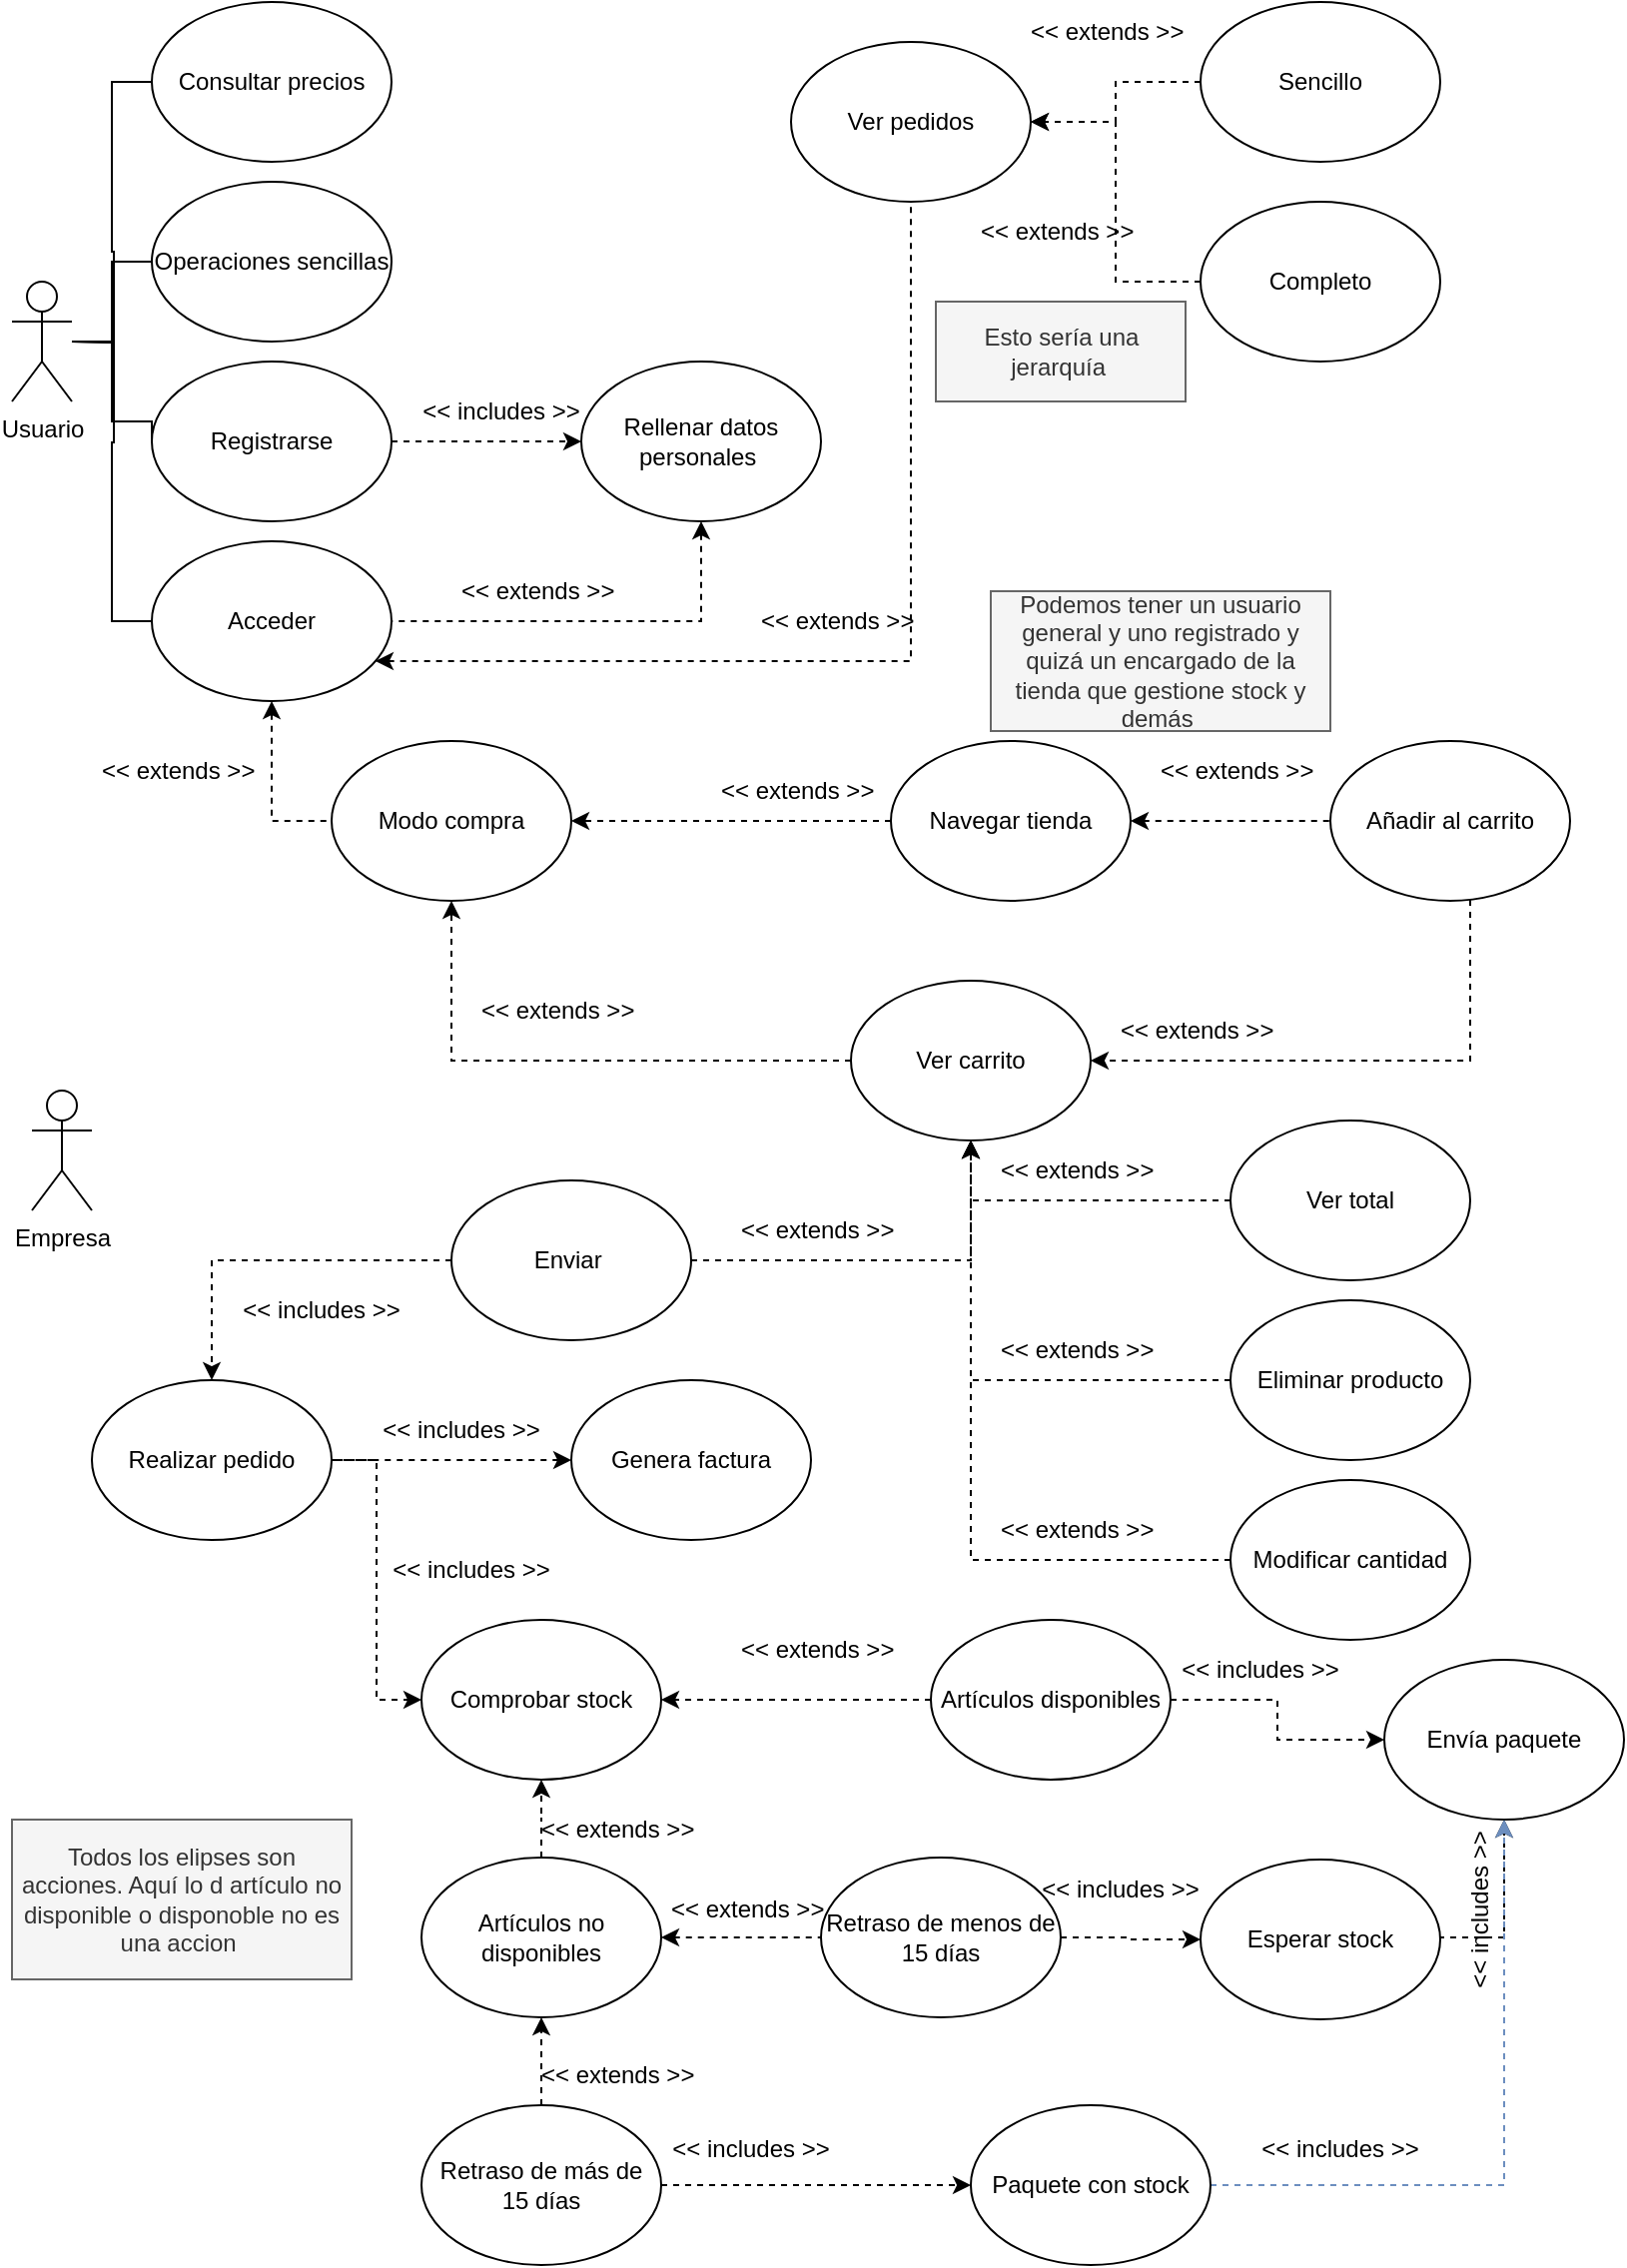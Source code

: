 <mxfile version="21.1.2" type="device">
  <diagram name="Página-1" id="OzpRXD1EmdtQhXwcK1QS">
    <mxGraphModel dx="1036" dy="614" grid="1" gridSize="10" guides="1" tooltips="1" connect="1" arrows="1" fold="1" page="1" pageScale="1" pageWidth="827" pageHeight="1169" math="0" shadow="0">
      <root>
        <mxCell id="0" />
        <mxCell id="1" parent="0" />
        <mxCell id="cZeaWPTal99HqgK56WmL-4" style="edgeStyle=orthogonalEdgeStyle;rounded=0;orthogonalLoop=1;jettySize=auto;html=1;entryX=0;entryY=0.5;entryDx=0;entryDy=0;endArrow=none;endFill=0;" parent="1" target="cZeaWPTal99HqgK56WmL-2" edge="1">
          <mxGeometry relative="1" as="geometry">
            <mxPoint x="50" y="180" as="sourcePoint" />
          </mxGeometry>
        </mxCell>
        <mxCell id="cZeaWPTal99HqgK56WmL-5" style="edgeStyle=orthogonalEdgeStyle;rounded=0;orthogonalLoop=1;jettySize=auto;html=1;endArrow=none;endFill=0;entryX=0;entryY=0.5;entryDx=0;entryDy=0;" parent="1" target="cZeaWPTal99HqgK56WmL-3" edge="1">
          <mxGeometry relative="1" as="geometry">
            <mxPoint x="50" y="180" as="sourcePoint" />
            <Array as="points">
              <mxPoint x="70" y="180" />
              <mxPoint x="70" y="220" />
              <mxPoint x="90" y="220" />
            </Array>
          </mxGeometry>
        </mxCell>
        <mxCell id="cZeaWPTal99HqgK56WmL-18" style="edgeStyle=orthogonalEdgeStyle;rounded=0;orthogonalLoop=1;jettySize=auto;html=1;entryX=0;entryY=0.5;entryDx=0;entryDy=0;endArrow=none;endFill=0;" parent="1" target="cZeaWPTal99HqgK56WmL-15" edge="1">
          <mxGeometry relative="1" as="geometry">
            <mxPoint x="50" y="180" as="sourcePoint" />
          </mxGeometry>
        </mxCell>
        <mxCell id="cZeaWPTal99HqgK56WmL-19" style="edgeStyle=orthogonalEdgeStyle;rounded=0;orthogonalLoop=1;jettySize=auto;html=1;entryX=0;entryY=0.5;entryDx=0;entryDy=0;endArrow=none;endFill=0;" parent="1" source="cZeaWPTal99HqgK56WmL-1" target="cZeaWPTal99HqgK56WmL-16" edge="1">
          <mxGeometry relative="1" as="geometry">
            <mxPoint x="90" y="420" as="sourcePoint" />
          </mxGeometry>
        </mxCell>
        <mxCell id="cZeaWPTal99HqgK56WmL-1" value="Usuario" style="shape=umlActor;verticalLabelPosition=bottom;verticalAlign=top;html=1;outlineConnect=0;" parent="1" vertex="1">
          <mxGeometry x="20" y="150" width="30" height="60" as="geometry" />
        </mxCell>
        <mxCell id="cZeaWPTal99HqgK56WmL-11" style="edgeStyle=orthogonalEdgeStyle;rounded=0;orthogonalLoop=1;jettySize=auto;html=1;entryX=0;entryY=0.5;entryDx=0;entryDy=0;dashed=1;endArrow=none;endFill=0;startArrow=classic;startFill=1;exitX=0.5;exitY=1;exitDx=0;exitDy=0;" parent="1" source="cZeaWPTal99HqgK56WmL-2" target="cZeaWPTal99HqgK56WmL-10" edge="1">
          <mxGeometry relative="1" as="geometry" />
        </mxCell>
        <mxCell id="G6HHq2mDdEM5TpxK9RC8-31" style="edgeStyle=orthogonalEdgeStyle;rounded=0;orthogonalLoop=1;jettySize=auto;html=1;dashed=1;startArrow=classic;startFill=1;endArrow=none;endFill=0;" parent="1" source="cZeaWPTal99HqgK56WmL-2" target="G6HHq2mDdEM5TpxK9RC8-30" edge="1">
          <mxGeometry relative="1" as="geometry">
            <Array as="points">
              <mxPoint x="470" y="340" />
            </Array>
          </mxGeometry>
        </mxCell>
        <mxCell id="cZeaWPTal99HqgK56WmL-2" value="Acceder" style="ellipse;whiteSpace=wrap;html=1;" parent="1" vertex="1">
          <mxGeometry x="90" y="280" width="120" height="80" as="geometry" />
        </mxCell>
        <mxCell id="cZeaWPTal99HqgK56WmL-7" style="edgeStyle=orthogonalEdgeStyle;rounded=0;orthogonalLoop=1;jettySize=auto;html=1;entryX=0;entryY=0.5;entryDx=0;entryDy=0;dashed=1;" parent="1" source="cZeaWPTal99HqgK56WmL-3" target="cZeaWPTal99HqgK56WmL-6" edge="1">
          <mxGeometry relative="1" as="geometry" />
        </mxCell>
        <mxCell id="cZeaWPTal99HqgK56WmL-3" value="Registrarse" style="ellipse;whiteSpace=wrap;html=1;" parent="1" vertex="1">
          <mxGeometry x="90" y="190" width="120" height="80" as="geometry" />
        </mxCell>
        <mxCell id="cZeaWPTal99HqgK56WmL-13" style="edgeStyle=orthogonalEdgeStyle;rounded=0;orthogonalLoop=1;jettySize=auto;html=1;entryX=1;entryY=0.5;entryDx=0;entryDy=0;endArrow=none;endFill=0;startArrow=classic;startFill=1;dashed=1;" parent="1" source="cZeaWPTal99HqgK56WmL-6" target="cZeaWPTal99HqgK56WmL-2" edge="1">
          <mxGeometry relative="1" as="geometry">
            <Array as="points">
              <mxPoint x="365" y="320" />
            </Array>
          </mxGeometry>
        </mxCell>
        <mxCell id="cZeaWPTal99HqgK56WmL-6" value="Rellenar datos personales&amp;nbsp;" style="ellipse;whiteSpace=wrap;html=1;" parent="1" vertex="1">
          <mxGeometry x="305" y="190" width="120" height="80" as="geometry" />
        </mxCell>
        <mxCell id="cZeaWPTal99HqgK56WmL-9" value="&amp;lt;&amp;lt; includes &amp;gt;&amp;gt;" style="text;html=1;strokeColor=none;fillColor=none;align=center;verticalAlign=middle;whiteSpace=wrap;rounded=0;" parent="1" vertex="1">
          <mxGeometry x="210" y="200" width="110" height="30" as="geometry" />
        </mxCell>
        <mxCell id="cZeaWPTal99HqgK56WmL-10" value="Modo compra" style="ellipse;whiteSpace=wrap;html=1;" parent="1" vertex="1">
          <mxGeometry x="180" y="380" width="120" height="80" as="geometry" />
        </mxCell>
        <mxCell id="cZeaWPTal99HqgK56WmL-12" value="&amp;lt;&amp;lt; extends &amp;gt;&amp;gt;&amp;nbsp;" style="text;html=1;strokeColor=none;fillColor=none;align=center;verticalAlign=middle;whiteSpace=wrap;rounded=0;" parent="1" vertex="1">
          <mxGeometry x="60" y="380" width="90" height="30" as="geometry" />
        </mxCell>
        <mxCell id="cZeaWPTal99HqgK56WmL-14" value="&amp;lt;&amp;lt; extends &amp;gt;&amp;gt;&amp;nbsp;" style="text;html=1;strokeColor=none;fillColor=none;align=center;verticalAlign=middle;whiteSpace=wrap;rounded=0;" parent="1" vertex="1">
          <mxGeometry x="240" y="290" width="90" height="30" as="geometry" />
        </mxCell>
        <mxCell id="cZeaWPTal99HqgK56WmL-15" value="Consultar precios" style="ellipse;whiteSpace=wrap;html=1;" parent="1" vertex="1">
          <mxGeometry x="90" y="10" width="120" height="80" as="geometry" />
        </mxCell>
        <mxCell id="cZeaWPTal99HqgK56WmL-16" value="Operaciones sencillas" style="ellipse;whiteSpace=wrap;html=1;" parent="1" vertex="1">
          <mxGeometry x="90" y="100" width="120" height="80" as="geometry" />
        </mxCell>
        <mxCell id="cZeaWPTal99HqgK56WmL-23" value="" style="edgeStyle=orthogonalEdgeStyle;rounded=0;orthogonalLoop=1;jettySize=auto;html=1;dashed=1;" parent="1" source="cZeaWPTal99HqgK56WmL-20" target="cZeaWPTal99HqgK56WmL-10" edge="1">
          <mxGeometry relative="1" as="geometry" />
        </mxCell>
        <mxCell id="cZeaWPTal99HqgK56WmL-24" value="" style="edgeStyle=orthogonalEdgeStyle;rounded=0;orthogonalLoop=1;jettySize=auto;html=1;startArrow=classic;startFill=1;endArrow=none;endFill=0;dashed=1;" parent="1" source="cZeaWPTal99HqgK56WmL-20" target="cZeaWPTal99HqgK56WmL-21" edge="1">
          <mxGeometry relative="1" as="geometry" />
        </mxCell>
        <mxCell id="cZeaWPTal99HqgK56WmL-20" value="Navegar tienda" style="ellipse;whiteSpace=wrap;html=1;" parent="1" vertex="1">
          <mxGeometry x="460" y="380" width="120" height="80" as="geometry" />
        </mxCell>
        <mxCell id="cZeaWPTal99HqgK56WmL-30" value="" style="edgeStyle=orthogonalEdgeStyle;rounded=0;orthogonalLoop=1;jettySize=auto;html=1;dashed=1;" parent="1" source="cZeaWPTal99HqgK56WmL-21" target="cZeaWPTal99HqgK56WmL-27" edge="1">
          <mxGeometry relative="1" as="geometry">
            <Array as="points">
              <mxPoint x="750" y="540" />
            </Array>
          </mxGeometry>
        </mxCell>
        <mxCell id="cZeaWPTal99HqgK56WmL-21" value="Añadir al carrito" style="ellipse;whiteSpace=wrap;html=1;" parent="1" vertex="1">
          <mxGeometry x="680" y="380" width="120" height="80" as="geometry" />
        </mxCell>
        <mxCell id="cZeaWPTal99HqgK56WmL-25" value="&amp;lt;&amp;lt; extends &amp;gt;&amp;gt;&amp;nbsp;" style="text;html=1;strokeColor=none;fillColor=none;align=center;verticalAlign=middle;whiteSpace=wrap;rounded=0;" parent="1" vertex="1">
          <mxGeometry x="370" y="390" width="90" height="30" as="geometry" />
        </mxCell>
        <mxCell id="cZeaWPTal99HqgK56WmL-26" value="&amp;lt;&amp;lt; extends &amp;gt;&amp;gt;&amp;nbsp;" style="text;html=1;strokeColor=none;fillColor=none;align=center;verticalAlign=middle;whiteSpace=wrap;rounded=0;" parent="1" vertex="1">
          <mxGeometry x="590" y="380" width="90" height="30" as="geometry" />
        </mxCell>
        <mxCell id="cZeaWPTal99HqgK56WmL-29" style="edgeStyle=orthogonalEdgeStyle;rounded=0;orthogonalLoop=1;jettySize=auto;html=1;dashed=1;" parent="1" source="cZeaWPTal99HqgK56WmL-27" target="cZeaWPTal99HqgK56WmL-10" edge="1">
          <mxGeometry relative="1" as="geometry" />
        </mxCell>
        <mxCell id="cZeaWPTal99HqgK56WmL-27" value="Ver carrito" style="ellipse;whiteSpace=wrap;html=1;" parent="1" vertex="1">
          <mxGeometry x="440" y="500" width="120" height="80" as="geometry" />
        </mxCell>
        <mxCell id="cZeaWPTal99HqgK56WmL-31" value="&amp;lt;&amp;lt; extends &amp;gt;&amp;gt;&amp;nbsp;" style="text;html=1;strokeColor=none;fillColor=none;align=center;verticalAlign=middle;whiteSpace=wrap;rounded=0;" parent="1" vertex="1">
          <mxGeometry x="250" y="500" width="90" height="30" as="geometry" />
        </mxCell>
        <mxCell id="cZeaWPTal99HqgK56WmL-32" value="&amp;lt;&amp;lt; extends &amp;gt;&amp;gt;&amp;nbsp;" style="text;html=1;strokeColor=none;fillColor=none;align=center;verticalAlign=middle;whiteSpace=wrap;rounded=0;" parent="1" vertex="1">
          <mxGeometry x="570" y="510" width="90" height="30" as="geometry" />
        </mxCell>
        <mxCell id="cZeaWPTal99HqgK56WmL-36" style="edgeStyle=orthogonalEdgeStyle;rounded=0;orthogonalLoop=1;jettySize=auto;html=1;dashed=1;exitX=0;exitY=0.5;exitDx=0;exitDy=0;" parent="1" source="cZeaWPTal99HqgK56WmL-33" target="cZeaWPTal99HqgK56WmL-27" edge="1">
          <mxGeometry relative="1" as="geometry">
            <Array as="points">
              <mxPoint x="500" y="790" />
            </Array>
          </mxGeometry>
        </mxCell>
        <mxCell id="cZeaWPTal99HqgK56WmL-33" value="Modificar cantidad" style="ellipse;whiteSpace=wrap;html=1;" parent="1" vertex="1">
          <mxGeometry x="630" y="750" width="120" height="80" as="geometry" />
        </mxCell>
        <mxCell id="cZeaWPTal99HqgK56WmL-37" style="edgeStyle=orthogonalEdgeStyle;rounded=0;orthogonalLoop=1;jettySize=auto;html=1;entryX=0.5;entryY=1;entryDx=0;entryDy=0;dashed=1;" parent="1" source="cZeaWPTal99HqgK56WmL-34" target="cZeaWPTal99HqgK56WmL-27" edge="1">
          <mxGeometry relative="1" as="geometry" />
        </mxCell>
        <mxCell id="cZeaWPTal99HqgK56WmL-34" value="Eliminar producto" style="ellipse;whiteSpace=wrap;html=1;" parent="1" vertex="1">
          <mxGeometry x="630" y="660" width="120" height="80" as="geometry" />
        </mxCell>
        <mxCell id="cZeaWPTal99HqgK56WmL-38" style="edgeStyle=orthogonalEdgeStyle;rounded=0;orthogonalLoop=1;jettySize=auto;html=1;entryX=0.5;entryY=1;entryDx=0;entryDy=0;dashed=1;" parent="1" source="cZeaWPTal99HqgK56WmL-35" target="cZeaWPTal99HqgK56WmL-27" edge="1">
          <mxGeometry relative="1" as="geometry">
            <Array as="points">
              <mxPoint x="500" y="610" />
            </Array>
          </mxGeometry>
        </mxCell>
        <mxCell id="cZeaWPTal99HqgK56WmL-35" value="Ver total" style="ellipse;whiteSpace=wrap;html=1;" parent="1" vertex="1">
          <mxGeometry x="630" y="570" width="120" height="80" as="geometry" />
        </mxCell>
        <mxCell id="cZeaWPTal99HqgK56WmL-39" value="&amp;lt;&amp;lt; extends &amp;gt;&amp;gt;&amp;nbsp;" style="text;html=1;strokeColor=none;fillColor=none;align=center;verticalAlign=middle;whiteSpace=wrap;rounded=0;" parent="1" vertex="1">
          <mxGeometry x="510" y="760" width="90" height="30" as="geometry" />
        </mxCell>
        <mxCell id="cZeaWPTal99HqgK56WmL-40" value="&amp;lt;&amp;lt; extends &amp;gt;&amp;gt;&amp;nbsp;" style="text;html=1;strokeColor=none;fillColor=none;align=center;verticalAlign=middle;whiteSpace=wrap;rounded=0;" parent="1" vertex="1">
          <mxGeometry x="510" y="670" width="90" height="30" as="geometry" />
        </mxCell>
        <mxCell id="cZeaWPTal99HqgK56WmL-41" value="&amp;lt;&amp;lt; extends &amp;gt;&amp;gt;&amp;nbsp;" style="text;html=1;strokeColor=none;fillColor=none;align=center;verticalAlign=middle;whiteSpace=wrap;rounded=0;" parent="1" vertex="1">
          <mxGeometry x="510" y="580" width="90" height="30" as="geometry" />
        </mxCell>
        <mxCell id="cZeaWPTal99HqgK56WmL-44" style="edgeStyle=orthogonalEdgeStyle;rounded=0;orthogonalLoop=1;jettySize=auto;html=1;entryX=0.5;entryY=1;entryDx=0;entryDy=0;dashed=1;" parent="1" source="cZeaWPTal99HqgK56WmL-43" target="cZeaWPTal99HqgK56WmL-27" edge="1">
          <mxGeometry relative="1" as="geometry">
            <Array as="points">
              <mxPoint x="500" y="640" />
            </Array>
          </mxGeometry>
        </mxCell>
        <mxCell id="cZeaWPTal99HqgK56WmL-47" value="" style="edgeStyle=orthogonalEdgeStyle;rounded=0;orthogonalLoop=1;jettySize=auto;html=1;dashed=1;" parent="1" source="cZeaWPTal99HqgK56WmL-43" target="cZeaWPTal99HqgK56WmL-46" edge="1">
          <mxGeometry relative="1" as="geometry" />
        </mxCell>
        <mxCell id="cZeaWPTal99HqgK56WmL-43" value="Enviar&amp;nbsp;" style="ellipse;whiteSpace=wrap;html=1;" parent="1" vertex="1">
          <mxGeometry x="240" y="600" width="120" height="80" as="geometry" />
        </mxCell>
        <mxCell id="cZeaWPTal99HqgK56WmL-45" value="&amp;lt;&amp;lt; extends &amp;gt;&amp;gt;&amp;nbsp;" style="text;html=1;strokeColor=none;fillColor=none;align=center;verticalAlign=middle;whiteSpace=wrap;rounded=0;" parent="1" vertex="1">
          <mxGeometry x="380" y="610" width="90" height="30" as="geometry" />
        </mxCell>
        <mxCell id="cZeaWPTal99HqgK56WmL-57" value="" style="edgeStyle=orthogonalEdgeStyle;rounded=0;orthogonalLoop=1;jettySize=auto;html=1;entryX=0;entryY=0.5;entryDx=0;entryDy=0;dashed=1;" parent="1" source="cZeaWPTal99HqgK56WmL-46" target="cZeaWPTal99HqgK56WmL-56" edge="1">
          <mxGeometry relative="1" as="geometry" />
        </mxCell>
        <mxCell id="cZeaWPTal99HqgK56WmL-46" value="Realizar pedido" style="ellipse;whiteSpace=wrap;html=1;" parent="1" vertex="1">
          <mxGeometry x="60" y="700" width="120" height="80" as="geometry" />
        </mxCell>
        <mxCell id="cZeaWPTal99HqgK56WmL-48" value="&amp;lt;&amp;lt; includes &amp;gt;&amp;gt;" style="text;html=1;strokeColor=none;fillColor=none;align=center;verticalAlign=middle;whiteSpace=wrap;rounded=0;" parent="1" vertex="1">
          <mxGeometry x="120" y="650" width="110" height="30" as="geometry" />
        </mxCell>
        <mxCell id="cZeaWPTal99HqgK56WmL-53" style="edgeStyle=orthogonalEdgeStyle;rounded=0;orthogonalLoop=1;jettySize=auto;html=1;entryX=1;entryY=0.5;entryDx=0;entryDy=0;endArrow=none;endFill=0;startArrow=classic;startFill=1;dashed=1;" parent="1" source="cZeaWPTal99HqgK56WmL-49" target="cZeaWPTal99HqgK56WmL-46" edge="1">
          <mxGeometry relative="1" as="geometry" />
        </mxCell>
        <mxCell id="cZeaWPTal99HqgK56WmL-49" value="Genera factura" style="ellipse;whiteSpace=wrap;html=1;" parent="1" vertex="1">
          <mxGeometry x="300" y="700" width="120" height="80" as="geometry" />
        </mxCell>
        <mxCell id="cZeaWPTal99HqgK56WmL-51" value="" style="edgeStyle=orthogonalEdgeStyle;rounded=0;orthogonalLoop=1;jettySize=auto;html=1;startArrow=none;startFill=0;endArrow=classic;endFill=1;dashed=1;entryX=1;entryY=0.5;entryDx=0;entryDy=0;exitX=0;exitY=0.5;exitDx=0;exitDy=0;" parent="1" source="G6HHq2mDdEM5TpxK9RC8-1" target="cZeaWPTal99HqgK56WmL-56" edge="1">
          <mxGeometry relative="1" as="geometry" />
        </mxCell>
        <mxCell id="cZeaWPTal99HqgK56WmL-50" value="Envía paquete" style="ellipse;whiteSpace=wrap;html=1;" parent="1" vertex="1">
          <mxGeometry x="707" y="840" width="120" height="80" as="geometry" />
        </mxCell>
        <mxCell id="cZeaWPTal99HqgK56WmL-54" value="&amp;lt;&amp;lt; includes &amp;gt;&amp;gt;" style="text;html=1;strokeColor=none;fillColor=none;align=center;verticalAlign=middle;whiteSpace=wrap;rounded=0;" parent="1" vertex="1">
          <mxGeometry x="190" y="710" width="110" height="30" as="geometry" />
        </mxCell>
        <mxCell id="cZeaWPTal99HqgK56WmL-55" value="&amp;lt;&amp;lt; includes &amp;gt;&amp;gt;" style="text;html=1;strokeColor=none;fillColor=none;align=center;verticalAlign=middle;whiteSpace=wrap;rounded=0;" parent="1" vertex="1">
          <mxGeometry x="195" y="780" width="110" height="30" as="geometry" />
        </mxCell>
        <mxCell id="cZeaWPTal99HqgK56WmL-56" value="Comprobar stock" style="ellipse;whiteSpace=wrap;html=1;" parent="1" vertex="1">
          <mxGeometry x="225" y="820" width="120" height="80" as="geometry" />
        </mxCell>
        <mxCell id="G6HHq2mDdEM5TpxK9RC8-3" style="edgeStyle=orthogonalEdgeStyle;rounded=0;orthogonalLoop=1;jettySize=auto;html=1;entryX=0;entryY=0.5;entryDx=0;entryDy=0;dashed=1;" parent="1" source="G6HHq2mDdEM5TpxK9RC8-1" target="cZeaWPTal99HqgK56WmL-50" edge="1">
          <mxGeometry relative="1" as="geometry" />
        </mxCell>
        <mxCell id="G6HHq2mDdEM5TpxK9RC8-1" value="Artículos disponibles" style="ellipse;whiteSpace=wrap;html=1;" parent="1" vertex="1">
          <mxGeometry x="480" y="820" width="120" height="80" as="geometry" />
        </mxCell>
        <mxCell id="G6HHq2mDdEM5TpxK9RC8-5" style="edgeStyle=orthogonalEdgeStyle;rounded=0;orthogonalLoop=1;jettySize=auto;html=1;entryX=0.5;entryY=1;entryDx=0;entryDy=0;dashed=1;" parent="1" source="G6HHq2mDdEM5TpxK9RC8-2" target="cZeaWPTal99HqgK56WmL-56" edge="1">
          <mxGeometry relative="1" as="geometry" />
        </mxCell>
        <mxCell id="G6HHq2mDdEM5TpxK9RC8-18" style="edgeStyle=orthogonalEdgeStyle;rounded=0;orthogonalLoop=1;jettySize=auto;html=1;startArrow=classic;startFill=1;endArrow=none;endFill=0;dashed=1;" parent="1" source="G6HHq2mDdEM5TpxK9RC8-2" target="G6HHq2mDdEM5TpxK9RC8-11" edge="1">
          <mxGeometry relative="1" as="geometry" />
        </mxCell>
        <mxCell id="G6HHq2mDdEM5TpxK9RC8-2" value="Artículos no disponibles" style="ellipse;whiteSpace=wrap;html=1;" parent="1" vertex="1">
          <mxGeometry x="225" y="939" width="120" height="80" as="geometry" />
        </mxCell>
        <mxCell id="G6HHq2mDdEM5TpxK9RC8-4" value="&amp;lt;&amp;lt; includes &amp;gt;&amp;gt;" style="text;html=1;strokeColor=none;fillColor=none;align=center;verticalAlign=middle;whiteSpace=wrap;rounded=0;" parent="1" vertex="1">
          <mxGeometry x="590" y="830" width="110" height="30" as="geometry" />
        </mxCell>
        <mxCell id="G6HHq2mDdEM5TpxK9RC8-6" value="&amp;lt;&amp;lt; extends &amp;gt;&amp;gt;&amp;nbsp;" style="text;html=1;strokeColor=none;fillColor=none;align=center;verticalAlign=middle;whiteSpace=wrap;rounded=0;" parent="1" vertex="1">
          <mxGeometry x="380" y="820" width="90" height="30" as="geometry" />
        </mxCell>
        <mxCell id="G6HHq2mDdEM5TpxK9RC8-7" value="&amp;lt;&amp;lt; extends &amp;gt;&amp;gt;&amp;nbsp;" style="text;html=1;strokeColor=none;fillColor=none;align=center;verticalAlign=middle;whiteSpace=wrap;rounded=0;" parent="1" vertex="1">
          <mxGeometry x="280" y="910" width="90" height="30" as="geometry" />
        </mxCell>
        <mxCell id="G6HHq2mDdEM5TpxK9RC8-15" style="edgeStyle=orthogonalEdgeStyle;rounded=0;orthogonalLoop=1;jettySize=auto;html=1;dashed=1;entryX=0;entryY=0.5;entryDx=0;entryDy=0;" parent="1" source="G6HHq2mDdEM5TpxK9RC8-8" target="G6HHq2mDdEM5TpxK9RC8-42" edge="1">
          <mxGeometry relative="1" as="geometry">
            <mxPoint x="460" y="1103" as="targetPoint" />
          </mxGeometry>
        </mxCell>
        <mxCell id="G6HHq2mDdEM5TpxK9RC8-40" style="edgeStyle=orthogonalEdgeStyle;rounded=0;orthogonalLoop=1;jettySize=auto;html=1;entryX=0.5;entryY=1;entryDx=0;entryDy=0;dashed=1;" parent="1" source="G6HHq2mDdEM5TpxK9RC8-8" target="G6HHq2mDdEM5TpxK9RC8-2" edge="1">
          <mxGeometry relative="1" as="geometry" />
        </mxCell>
        <mxCell id="G6HHq2mDdEM5TpxK9RC8-8" value="Retraso de más de 15 días" style="ellipse;whiteSpace=wrap;html=1;" parent="1" vertex="1">
          <mxGeometry x="225" y="1063" width="120" height="80" as="geometry" />
        </mxCell>
        <mxCell id="G6HHq2mDdEM5TpxK9RC8-25" style="edgeStyle=orthogonalEdgeStyle;rounded=0;orthogonalLoop=1;jettySize=auto;html=1;dashed=1;entryX=0.5;entryY=1;entryDx=0;entryDy=0;exitX=1;exitY=0.5;exitDx=0;exitDy=0;" parent="1" source="G6HHq2mDdEM5TpxK9RC8-9" target="cZeaWPTal99HqgK56WmL-50" edge="1">
          <mxGeometry relative="1" as="geometry">
            <mxPoint x="830" y="950" as="targetPoint" />
            <Array as="points">
              <mxPoint x="735" y="979" />
              <mxPoint x="767" y="979" />
            </Array>
          </mxGeometry>
        </mxCell>
        <mxCell id="G6HHq2mDdEM5TpxK9RC8-9" value="Esperar stock" style="ellipse;whiteSpace=wrap;html=1;" parent="1" vertex="1">
          <mxGeometry x="615" y="940" width="120" height="80" as="geometry" />
        </mxCell>
        <mxCell id="G6HHq2mDdEM5TpxK9RC8-12" style="edgeStyle=orthogonalEdgeStyle;rounded=0;orthogonalLoop=1;jettySize=auto;html=1;entryX=0;entryY=0.5;entryDx=0;entryDy=0;dashed=1;" parent="1" source="G6HHq2mDdEM5TpxK9RC8-11" target="G6HHq2mDdEM5TpxK9RC8-9" edge="1">
          <mxGeometry relative="1" as="geometry" />
        </mxCell>
        <mxCell id="G6HHq2mDdEM5TpxK9RC8-11" value="Retraso de menos de 15 días" style="ellipse;whiteSpace=wrap;html=1;" parent="1" vertex="1">
          <mxGeometry x="425" y="939" width="120" height="80" as="geometry" />
        </mxCell>
        <mxCell id="G6HHq2mDdEM5TpxK9RC8-17" style="edgeStyle=orthogonalEdgeStyle;rounded=0;orthogonalLoop=1;jettySize=auto;html=1;entryX=0.5;entryY=1;entryDx=0;entryDy=0;dashed=1;exitX=1;exitY=0.5;exitDx=0;exitDy=0;fillColor=#dae8fc;strokeColor=#6c8ebf;" parent="1" source="G6HHq2mDdEM5TpxK9RC8-42" target="cZeaWPTal99HqgK56WmL-50" edge="1">
          <mxGeometry relative="1" as="geometry">
            <mxPoint x="580" y="1103" as="sourcePoint" />
          </mxGeometry>
        </mxCell>
        <mxCell id="G6HHq2mDdEM5TpxK9RC8-19" value="&amp;lt;&amp;lt; extends &amp;gt;&amp;gt;&amp;nbsp;" style="text;html=1;strokeColor=none;fillColor=none;align=center;verticalAlign=middle;whiteSpace=wrap;rounded=0;" parent="1" vertex="1">
          <mxGeometry x="280" y="1033" width="90" height="30" as="geometry" />
        </mxCell>
        <mxCell id="G6HHq2mDdEM5TpxK9RC8-20" value="&amp;lt;&amp;lt; extends &amp;gt;&amp;gt;&amp;nbsp;" style="text;html=1;strokeColor=none;fillColor=none;align=center;verticalAlign=middle;whiteSpace=wrap;rounded=0;" parent="1" vertex="1">
          <mxGeometry x="345" y="950" width="90" height="30" as="geometry" />
        </mxCell>
        <mxCell id="G6HHq2mDdEM5TpxK9RC8-21" value="&amp;lt;&amp;lt; includes &amp;gt;&amp;gt;" style="text;html=1;strokeColor=none;fillColor=none;align=center;verticalAlign=middle;whiteSpace=wrap;rounded=0;" parent="1" vertex="1">
          <mxGeometry x="520" y="940" width="110" height="30" as="geometry" />
        </mxCell>
        <mxCell id="G6HHq2mDdEM5TpxK9RC8-22" value="&amp;lt;&amp;lt; includes &amp;gt;&amp;gt;" style="text;html=1;strokeColor=none;fillColor=none;align=center;verticalAlign=middle;whiteSpace=wrap;rounded=0;rotation=270;" parent="1" vertex="1">
          <mxGeometry x="700" y="950" width="110" height="30" as="geometry" />
        </mxCell>
        <mxCell id="G6HHq2mDdEM5TpxK9RC8-23" value="&amp;lt;&amp;lt; includes &amp;gt;&amp;gt;" style="text;html=1;strokeColor=none;fillColor=none;align=center;verticalAlign=middle;whiteSpace=wrap;rounded=0;" parent="1" vertex="1">
          <mxGeometry x="630" y="1070" width="110" height="30" as="geometry" />
        </mxCell>
        <mxCell id="G6HHq2mDdEM5TpxK9RC8-26" value="&amp;lt;&amp;lt; includes &amp;gt;&amp;gt;" style="text;html=1;strokeColor=none;fillColor=none;align=center;verticalAlign=middle;whiteSpace=wrap;rounded=0;" parent="1" vertex="1">
          <mxGeometry x="335" y="1070" width="110" height="30" as="geometry" />
        </mxCell>
        <mxCell id="G6HHq2mDdEM5TpxK9RC8-27" value="Empresa" style="shape=umlActor;verticalLabelPosition=bottom;verticalAlign=top;html=1;outlineConnect=0;" parent="1" vertex="1">
          <mxGeometry x="30" y="555" width="30" height="60" as="geometry" />
        </mxCell>
        <mxCell id="G6HHq2mDdEM5TpxK9RC8-29" style="edgeStyle=orthogonalEdgeStyle;rounded=0;orthogonalLoop=1;jettySize=auto;html=1;exitX=0.5;exitY=1;exitDx=0;exitDy=0;" parent="1" source="cZeaWPTal99HqgK56WmL-48" target="cZeaWPTal99HqgK56WmL-48" edge="1">
          <mxGeometry relative="1" as="geometry" />
        </mxCell>
        <mxCell id="G6HHq2mDdEM5TpxK9RC8-30" value="Ver pedidos" style="ellipse;whiteSpace=wrap;html=1;" parent="1" vertex="1">
          <mxGeometry x="410" y="30" width="120" height="80" as="geometry" />
        </mxCell>
        <mxCell id="G6HHq2mDdEM5TpxK9RC8-32" value="&amp;lt;&amp;lt; extends &amp;gt;&amp;gt;&amp;nbsp;" style="text;html=1;strokeColor=none;fillColor=none;align=center;verticalAlign=middle;whiteSpace=wrap;rounded=0;" parent="1" vertex="1">
          <mxGeometry x="390" y="305" width="90" height="30" as="geometry" />
        </mxCell>
        <mxCell id="G6HHq2mDdEM5TpxK9RC8-36" style="edgeStyle=orthogonalEdgeStyle;rounded=0;orthogonalLoop=1;jettySize=auto;html=1;dashed=1;" parent="1" source="G6HHq2mDdEM5TpxK9RC8-34" target="G6HHq2mDdEM5TpxK9RC8-30" edge="1">
          <mxGeometry relative="1" as="geometry" />
        </mxCell>
        <mxCell id="G6HHq2mDdEM5TpxK9RC8-34" value="Sencillo" style="ellipse;whiteSpace=wrap;html=1;" parent="1" vertex="1">
          <mxGeometry x="615" y="10" width="120" height="80" as="geometry" />
        </mxCell>
        <mxCell id="G6HHq2mDdEM5TpxK9RC8-37" style="edgeStyle=orthogonalEdgeStyle;rounded=0;orthogonalLoop=1;jettySize=auto;html=1;entryX=1;entryY=0.5;entryDx=0;entryDy=0;dashed=1;" parent="1" source="G6HHq2mDdEM5TpxK9RC8-35" target="G6HHq2mDdEM5TpxK9RC8-30" edge="1">
          <mxGeometry relative="1" as="geometry" />
        </mxCell>
        <mxCell id="G6HHq2mDdEM5TpxK9RC8-35" value="Completo" style="ellipse;whiteSpace=wrap;html=1;" parent="1" vertex="1">
          <mxGeometry x="615" y="110" width="120" height="80" as="geometry" />
        </mxCell>
        <mxCell id="G6HHq2mDdEM5TpxK9RC8-38" value="&amp;lt;&amp;lt; extends &amp;gt;&amp;gt;&amp;nbsp;" style="text;html=1;strokeColor=none;fillColor=none;align=center;verticalAlign=middle;whiteSpace=wrap;rounded=0;" parent="1" vertex="1">
          <mxGeometry x="525" y="10" width="90" height="30" as="geometry" />
        </mxCell>
        <mxCell id="G6HHq2mDdEM5TpxK9RC8-39" value="&amp;lt;&amp;lt; extends &amp;gt;&amp;gt;&amp;nbsp;" style="text;html=1;strokeColor=none;fillColor=none;align=center;verticalAlign=middle;whiteSpace=wrap;rounded=0;" parent="1" vertex="1">
          <mxGeometry x="500" y="110" width="90" height="30" as="geometry" />
        </mxCell>
        <mxCell id="G6HHq2mDdEM5TpxK9RC8-42" value="Paquete con stock" style="ellipse;whiteSpace=wrap;html=1;" parent="1" vertex="1">
          <mxGeometry x="500" y="1063" width="120" height="80" as="geometry" />
        </mxCell>
        <mxCell id="_ZlKwb1KQnrdcDJDw3Ew-1" value="Podemos tener un usuario general y uno registrado y quizá un encargado de la tienda que gestione stock y demás&amp;nbsp;" style="text;html=1;strokeColor=#666666;fillColor=#f5f5f5;align=center;verticalAlign=middle;whiteSpace=wrap;rounded=0;fontColor=#333333;" vertex="1" parent="1">
          <mxGeometry x="510" y="305" width="170" height="70" as="geometry" />
        </mxCell>
        <mxCell id="_ZlKwb1KQnrdcDJDw3Ew-2" value="Esto sería una jerarquía&amp;nbsp;" style="text;html=1;strokeColor=#666666;fillColor=#f5f5f5;align=center;verticalAlign=middle;whiteSpace=wrap;rounded=0;fontColor=#333333;" vertex="1" parent="1">
          <mxGeometry x="482.5" y="160" width="125" height="50" as="geometry" />
        </mxCell>
        <mxCell id="_ZlKwb1KQnrdcDJDw3Ew-3" value="Todos los elipses son acciones. Aquí lo d artículo no disponible o disponoble no es una accion&amp;nbsp;" style="text;html=1;strokeColor=#666666;fillColor=#f5f5f5;align=center;verticalAlign=middle;whiteSpace=wrap;rounded=0;fontColor=#333333;" vertex="1" parent="1">
          <mxGeometry x="20" y="920" width="170" height="80" as="geometry" />
        </mxCell>
      </root>
    </mxGraphModel>
  </diagram>
</mxfile>
